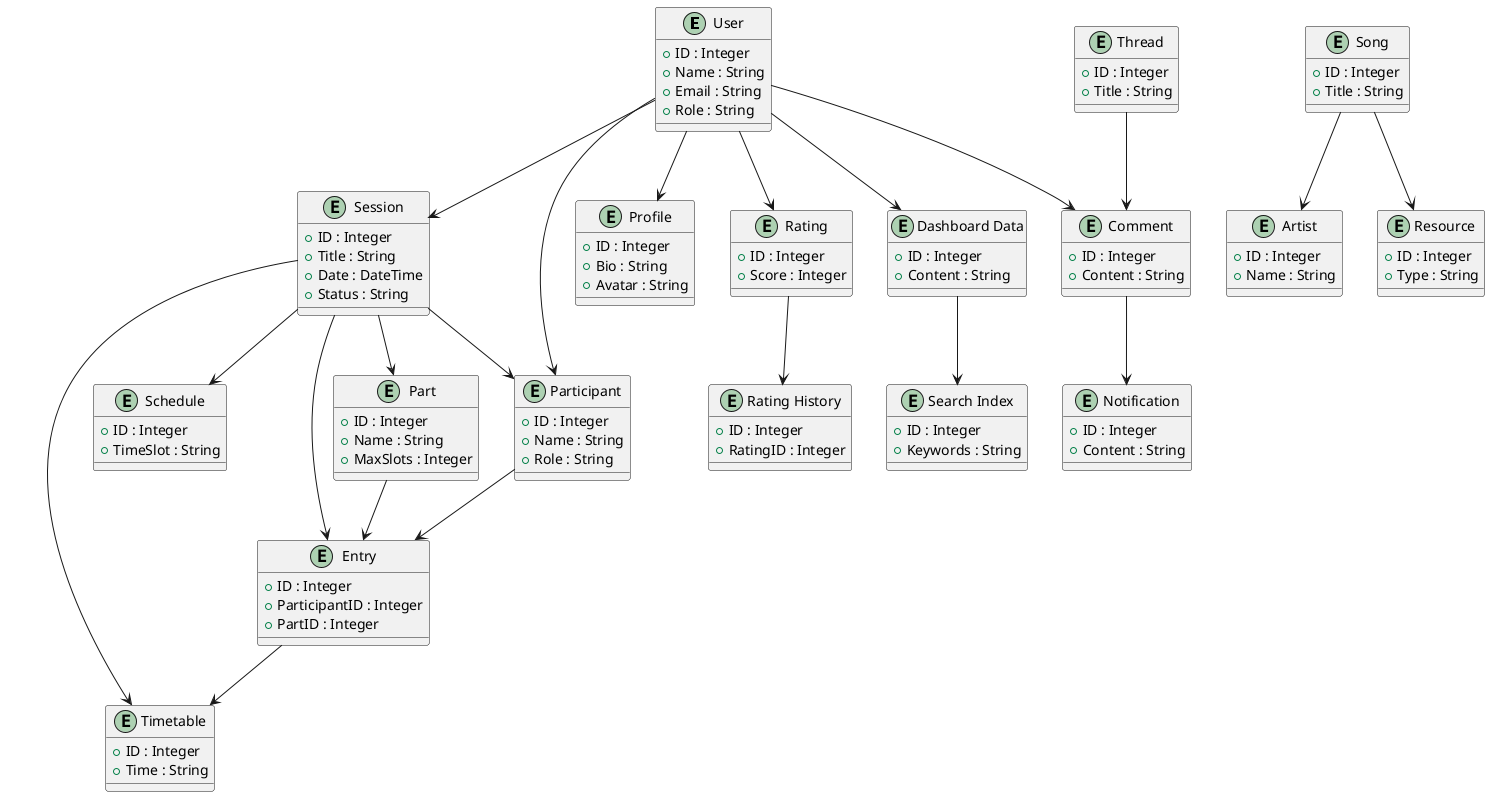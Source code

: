@startuml er-diagram
!define ENTITY(x) class x << (E,#FFAAAA) >>
'
entity "User" as User {
  + ID : Integer
  + Name : String
  + Email : String
  + Role : String
}

entity "Profile" as Profile {
  + ID : Integer
  + Bio : String
  + Avatar : String
}

entity "Session" as Session {
  + ID : Integer
  + Title : String
  + Date : DateTime
  + Status : String
}

entity "Part" as Part {
  + ID : Integer
  + Name : String
  + MaxSlots : Integer
}

entity "Schedule" as Schedule {
  + ID : Integer
  + TimeSlot : String
}

entity "Participant" as Participant {
  + ID : Integer
  + Name : String
  + Role : String
}

entity "Entry" as Entry {
  + ID : Integer
  + ParticipantID : Integer
  + PartID : Integer
}

entity "Timetable" as Timetable {
  + ID : Integer
  + Time : String
}

entity "Comment" as Comment {
  + ID : Integer
  + Content : String
}

entity "Notification" as Notification {
  + ID : Integer
  + Content : String
}

entity "Thread" as Thread {
  + ID : Integer
  + Title : String
}

entity "Song" as Song {
  + ID : Integer
  + Title : String
}

entity "Artist" as Artist {
  + ID : Integer
  + Name : String
}

entity "Resource" as Resource {
  + ID : Integer
  + Type : String
}

entity "Rating" as Rating {
  + ID : Integer
  + Score : Integer
}

entity "Rating History" as RatingHistory {
  + ID : Integer
  + RatingID : Integer
}

entity "Dashboard Data" as Dashboard {
  + ID : Integer
  + Content : String
}

entity "Search Index" as SearchIndex {
  + ID : Integer
  + Keywords : String
}

User --> Profile
User --> Session
User --> Participant
User --> Comment
User --> Rating
User --> Dashboard

Session --> Part
Session --> Schedule
Session --> Participant
Session --> Entry
Session --> Timetable

Part --> Entry
Participant --> Entry
Entry --> Timetable

Comment --> Notification
Thread --> Comment

Song --> Artist
Song --> Resource

Rating --> RatingHistory
Dashboard --> SearchIndex
@enduml

